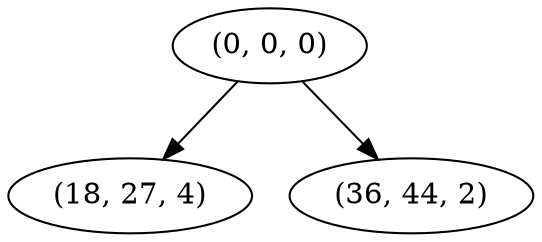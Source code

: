 digraph tree {
    "(0, 0, 0)";
    "(18, 27, 4)";
    "(36, 44, 2)";
    "(0, 0, 0)" -> "(18, 27, 4)";
    "(0, 0, 0)" -> "(36, 44, 2)";
}
